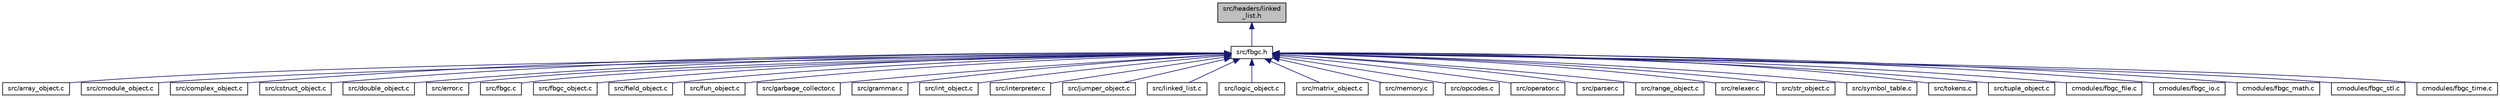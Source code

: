 digraph "src/headers/linked_list.h"
{
  edge [fontname="Helvetica",fontsize="10",labelfontname="Helvetica",labelfontsize="10"];
  node [fontname="Helvetica",fontsize="10",shape=record];
  Node1 [label="src/headers/linked\l_list.h",height=0.2,width=0.4,color="black", fillcolor="grey75", style="filled", fontcolor="black"];
  Node1 -> Node2 [dir="back",color="midnightblue",fontsize="10",style="solid",fontname="Helvetica"];
  Node2 [label="src/fbgc.h",height=0.2,width=0.4,color="black", fillcolor="white", style="filled",URL="$fbgc_8h.html"];
  Node2 -> Node3 [dir="back",color="midnightblue",fontsize="10",style="solid",fontname="Helvetica"];
  Node3 [label="src/array_object.c",height=0.2,width=0.4,color="black", fillcolor="white", style="filled",URL="$array__object_8c.html"];
  Node2 -> Node4 [dir="back",color="midnightblue",fontsize="10",style="solid",fontname="Helvetica"];
  Node4 [label="src/cmodule_object.c",height=0.2,width=0.4,color="black", fillcolor="white", style="filled",URL="$cmodule__object_8c.html"];
  Node2 -> Node5 [dir="back",color="midnightblue",fontsize="10",style="solid",fontname="Helvetica"];
  Node5 [label="src/complex_object.c",height=0.2,width=0.4,color="black", fillcolor="white", style="filled",URL="$complex__object_8c.html"];
  Node2 -> Node6 [dir="back",color="midnightblue",fontsize="10",style="solid",fontname="Helvetica"];
  Node6 [label="src/cstruct_object.c",height=0.2,width=0.4,color="black", fillcolor="white", style="filled",URL="$cstruct__object_8c.html"];
  Node2 -> Node7 [dir="back",color="midnightblue",fontsize="10",style="solid",fontname="Helvetica"];
  Node7 [label="src/double_object.c",height=0.2,width=0.4,color="black", fillcolor="white", style="filled",URL="$double__object_8c.html"];
  Node2 -> Node8 [dir="back",color="midnightblue",fontsize="10",style="solid",fontname="Helvetica"];
  Node8 [label="src/error.c",height=0.2,width=0.4,color="black", fillcolor="white", style="filled",URL="$error_8c.html"];
  Node2 -> Node9 [dir="back",color="midnightblue",fontsize="10",style="solid",fontname="Helvetica"];
  Node9 [label="src/fbgc.c",height=0.2,width=0.4,color="black", fillcolor="white", style="filled",URL="$fbgc_8c.html"];
  Node2 -> Node10 [dir="back",color="midnightblue",fontsize="10",style="solid",fontname="Helvetica"];
  Node10 [label="src/fbgc_object.c",height=0.2,width=0.4,color="black", fillcolor="white", style="filled",URL="$fbgc__object_8c.html"];
  Node2 -> Node11 [dir="back",color="midnightblue",fontsize="10",style="solid",fontname="Helvetica"];
  Node11 [label="src/field_object.c",height=0.2,width=0.4,color="black", fillcolor="white", style="filled",URL="$field__object_8c.html"];
  Node2 -> Node12 [dir="back",color="midnightblue",fontsize="10",style="solid",fontname="Helvetica"];
  Node12 [label="src/fun_object.c",height=0.2,width=0.4,color="black", fillcolor="white", style="filled",URL="$fun__object_8c.html"];
  Node2 -> Node13 [dir="back",color="midnightblue",fontsize="10",style="solid",fontname="Helvetica"];
  Node13 [label="src/garbage_collector.c",height=0.2,width=0.4,color="black", fillcolor="white", style="filled",URL="$garbage__collector_8c.html"];
  Node2 -> Node14 [dir="back",color="midnightblue",fontsize="10",style="solid",fontname="Helvetica"];
  Node14 [label="src/grammar.c",height=0.2,width=0.4,color="black", fillcolor="white", style="filled",URL="$grammar_8c.html"];
  Node2 -> Node15 [dir="back",color="midnightblue",fontsize="10",style="solid",fontname="Helvetica"];
  Node15 [label="src/int_object.c",height=0.2,width=0.4,color="black", fillcolor="white", style="filled",URL="$int__object_8c.html"];
  Node2 -> Node16 [dir="back",color="midnightblue",fontsize="10",style="solid",fontname="Helvetica"];
  Node16 [label="src/interpreter.c",height=0.2,width=0.4,color="black", fillcolor="white", style="filled",URL="$interpreter_8c.html"];
  Node2 -> Node17 [dir="back",color="midnightblue",fontsize="10",style="solid",fontname="Helvetica"];
  Node17 [label="src/jumper_object.c",height=0.2,width=0.4,color="black", fillcolor="white", style="filled",URL="$jumper__object_8c.html"];
  Node2 -> Node18 [dir="back",color="midnightblue",fontsize="10",style="solid",fontname="Helvetica"];
  Node18 [label="src/linked_list.c",height=0.2,width=0.4,color="black", fillcolor="white", style="filled",URL="$linked__list_8c.html"];
  Node2 -> Node19 [dir="back",color="midnightblue",fontsize="10",style="solid",fontname="Helvetica"];
  Node19 [label="src/logic_object.c",height=0.2,width=0.4,color="black", fillcolor="white", style="filled",URL="$logic__object_8c.html"];
  Node2 -> Node20 [dir="back",color="midnightblue",fontsize="10",style="solid",fontname="Helvetica"];
  Node20 [label="src/matrix_object.c",height=0.2,width=0.4,color="black", fillcolor="white", style="filled",URL="$matrix__object_8c.html"];
  Node2 -> Node21 [dir="back",color="midnightblue",fontsize="10",style="solid",fontname="Helvetica"];
  Node21 [label="src/memory.c",height=0.2,width=0.4,color="black", fillcolor="white", style="filled",URL="$memory_8c.html"];
  Node2 -> Node22 [dir="back",color="midnightblue",fontsize="10",style="solid",fontname="Helvetica"];
  Node22 [label="src/opcodes.c",height=0.2,width=0.4,color="black", fillcolor="white", style="filled",URL="$opcodes_8c.html"];
  Node2 -> Node23 [dir="back",color="midnightblue",fontsize="10",style="solid",fontname="Helvetica"];
  Node23 [label="src/operator.c",height=0.2,width=0.4,color="black", fillcolor="white", style="filled",URL="$operator_8c.html"];
  Node2 -> Node24 [dir="back",color="midnightblue",fontsize="10",style="solid",fontname="Helvetica"];
  Node24 [label="src/parser.c",height=0.2,width=0.4,color="black", fillcolor="white", style="filled",URL="$parser_8c.html"];
  Node2 -> Node25 [dir="back",color="midnightblue",fontsize="10",style="solid",fontname="Helvetica"];
  Node25 [label="src/range_object.c",height=0.2,width=0.4,color="black", fillcolor="white", style="filled",URL="$range__object_8c.html"];
  Node2 -> Node26 [dir="back",color="midnightblue",fontsize="10",style="solid",fontname="Helvetica"];
  Node26 [label="src/relexer.c",height=0.2,width=0.4,color="black", fillcolor="white", style="filled",URL="$relexer_8c.html"];
  Node2 -> Node27 [dir="back",color="midnightblue",fontsize="10",style="solid",fontname="Helvetica"];
  Node27 [label="src/str_object.c",height=0.2,width=0.4,color="black", fillcolor="white", style="filled",URL="$str__object_8c.html"];
  Node2 -> Node28 [dir="back",color="midnightblue",fontsize="10",style="solid",fontname="Helvetica"];
  Node28 [label="src/symbol_table.c",height=0.2,width=0.4,color="black", fillcolor="white", style="filled",URL="$symbol__table_8c.html"];
  Node2 -> Node29 [dir="back",color="midnightblue",fontsize="10",style="solid",fontname="Helvetica"];
  Node29 [label="src/tokens.c",height=0.2,width=0.4,color="black", fillcolor="white", style="filled",URL="$tokens_8c.html"];
  Node2 -> Node30 [dir="back",color="midnightblue",fontsize="10",style="solid",fontname="Helvetica"];
  Node30 [label="src/tuple_object.c",height=0.2,width=0.4,color="black", fillcolor="white", style="filled",URL="$tuple__object_8c.html"];
  Node2 -> Node31 [dir="back",color="midnightblue",fontsize="10",style="solid",fontname="Helvetica"];
  Node31 [label="cmodules/fbgc_file.c",height=0.2,width=0.4,color="black", fillcolor="white", style="filled",URL="$fbgc__file_8c.html"];
  Node2 -> Node32 [dir="back",color="midnightblue",fontsize="10",style="solid",fontname="Helvetica"];
  Node32 [label="cmodules/fbgc_io.c",height=0.2,width=0.4,color="black", fillcolor="white", style="filled",URL="$fbgc__io_8c.html"];
  Node2 -> Node33 [dir="back",color="midnightblue",fontsize="10",style="solid",fontname="Helvetica"];
  Node33 [label="cmodules/fbgc_math.c",height=0.2,width=0.4,color="black", fillcolor="white", style="filled",URL="$fbgc__math_8c.html"];
  Node2 -> Node34 [dir="back",color="midnightblue",fontsize="10",style="solid",fontname="Helvetica"];
  Node34 [label="cmodules/fbgc_stl.c",height=0.2,width=0.4,color="black", fillcolor="white", style="filled",URL="$fbgc__stl_8c.html"];
  Node2 -> Node35 [dir="back",color="midnightblue",fontsize="10",style="solid",fontname="Helvetica"];
  Node35 [label="cmodules/fbgc_time.c",height=0.2,width=0.4,color="black", fillcolor="white", style="filled",URL="$fbgc__time_8c.html"];
}
